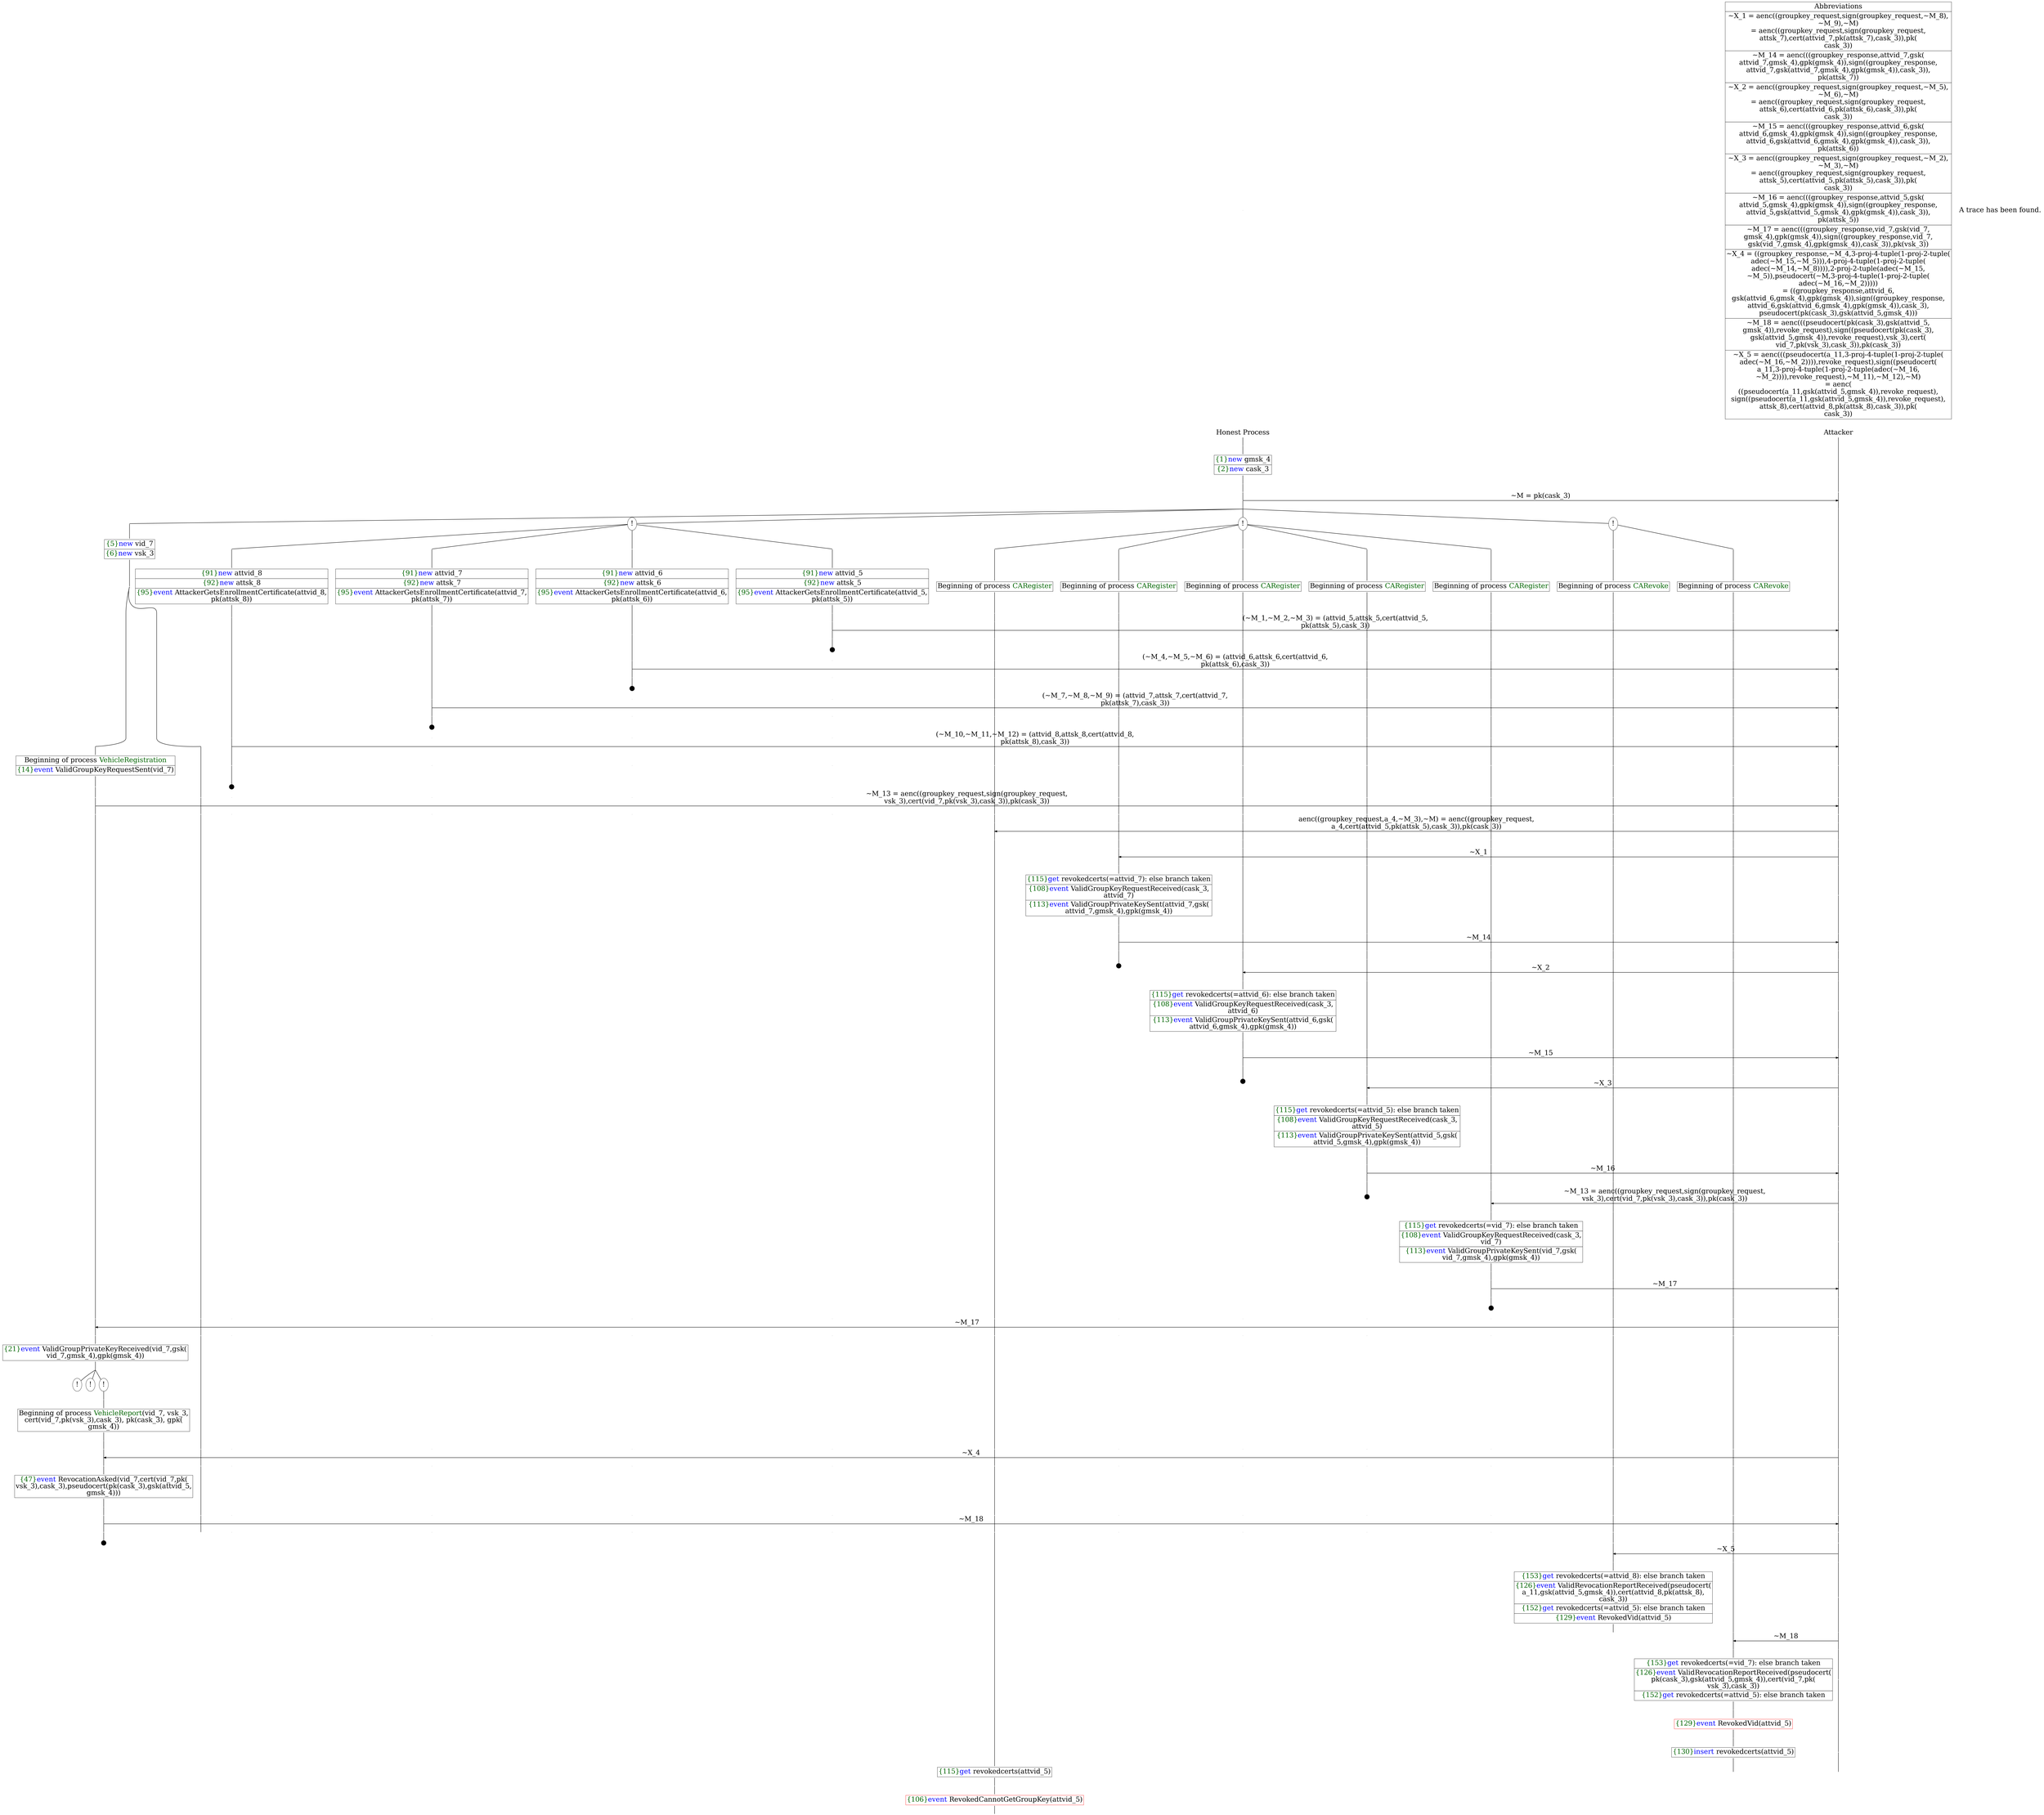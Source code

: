 digraph {
graph [ordering = out]
edge [arrowhead = none, penwidth = 1.6, fontsize = 30]
node [shape = point, width = 0, height = 0, fontsize = 30]
Trace<br/>
[label = <A trace has been found.<br/>
>, shape = plaintext]
P0__0 [label = "Honest Process", shape = plaintext]
P__0 [label = "Attacker", shape = plaintext]
Trace -> P0__0 [label = "", style = invisible, weight = 100]{rank = same; P0__0 P__0}
P0__0 -> P0__1 [label = <>, weight = 100]
P0__1 -> P0__2 [label = <>, weight = 100]
P0__2 [shape = plaintext, label = <<TABLE BORDER="0" CELLBORDER="1" CELLSPACING="0" CELLPADDING="4"> <TR><TD><FONT COLOR="darkgreen">{1}</FONT><FONT COLOR="blue">new </FONT>gmsk_4</TD></TR><TR><TD><FONT COLOR="darkgreen">{2}</FONT><FONT COLOR="blue">new </FONT>cask_3</TD></TR></TABLE>>]
P0__2 -> P0__3 [label = <>, weight = 100]
P0__3 -> P0__4 [label = <>, weight = 100]
P__0 -> P__1 [label = <>, weight = 100]
{rank = same; P__1 P0__4}
P0__4 -> P0__5 [label = <>, weight = 100]
P__1 -> P__2 [label = <>, weight = 100]
{rank = same; P__2 P0__5}
P0__5 -> P__2 [label = <~M = pk(cask_3)>, arrowhead = normal]
P0__5 -> P0__6 [label = <>, weight = 100]
P__2 -> P__3 [label = <>, weight = 100]
{rank = same; P__3 P0__6}
/*RPar */
P0__6 -> P0_3__6 [label = <>]
P0__6 -> P0_2__6 [label = <>]
P0__6 -> P0_1__6 [label = <>]
P0__6 -> P0_0__6 [label = <>]
P0__6 [label = "", fixedsize = false, width = 0, height = 0, shape = none]
{rank = same; P0_0__6 P0_1__6 P0_2__6 P0_3__6}
P0_0__6 [label = "!", shape = ellipse]
{rank = same; P0_0_1__6 P0_0_0__6}
P0_0_1__6 [label = "", fixedsize = false, width = 0, height = 0, shape = none]
P0_0__6 -> P0_0_1__6 [label = <>]
P0_0_0__6 [label = "", fixedsize = false, width = 0, height = 0, shape = none]
P0_0__6 -> P0_0_0__6 [label = <>]
P0_0_0__6 -> P0_0_0__7 [label = <>, weight = 100]
P0_0_0__7 [shape = plaintext, label = <<TABLE BORDER="0" CELLBORDER="1" CELLSPACING="0" CELLPADDING="4"> <TR><TD>Beginning of process <FONT COLOR="darkgreen">CARevoke</FONT></TD></TR></TABLE>>]
P0_0_0__7 -> P0_0_0__8 [label = <>, weight = 100]
P0_0_1__6 -> P0_0_1__7 [label = <>, weight = 100]
P0_0_1__7 [shape = plaintext, label = <<TABLE BORDER="0" CELLBORDER="1" CELLSPACING="0" CELLPADDING="4"> <TR><TD>Beginning of process <FONT COLOR="darkgreen">CARevoke</FONT></TD></TR></TABLE>>]
P0_0_1__7 -> P0_0_1__8 [label = <>, weight = 100]
P0_1__6 [label = "!", shape = ellipse]
{rank = same; P0_1_4__6 P0_1_3__6 P0_1_2__6 P0_1_1__6 P0_1_0__6}
P0_1_4__6 [label = "", fixedsize = false, width = 0, height = 0, shape = none]
P0_1__6 -> P0_1_4__6 [label = <>]
P0_1_3__6 [label = "", fixedsize = false, width = 0, height = 0, shape = none]
P0_1__6 -> P0_1_3__6 [label = <>]
P0_1_2__6 [label = "", fixedsize = false, width = 0, height = 0, shape = none]
P0_1__6 -> P0_1_2__6 [label = <>]
P0_1_1__6 [label = "", fixedsize = false, width = 0, height = 0, shape = none]
P0_1__6 -> P0_1_1__6 [label = <>]
P0_1_0__6 [label = "", fixedsize = false, width = 0, height = 0, shape = none]
P0_1__6 -> P0_1_0__6 [label = <>]
P0_1_0__6 -> P0_1_0__7 [label = <>, weight = 100]
P0_1_0__7 [shape = plaintext, label = <<TABLE BORDER="0" CELLBORDER="1" CELLSPACING="0" CELLPADDING="4"> <TR><TD>Beginning of process <FONT COLOR="darkgreen">CARegister</FONT></TD></TR></TABLE>>]
P0_1_0__7 -> P0_1_0__8 [label = <>, weight = 100]
P0_1_1__6 -> P0_1_1__7 [label = <>, weight = 100]
P0_1_1__7 [shape = plaintext, label = <<TABLE BORDER="0" CELLBORDER="1" CELLSPACING="0" CELLPADDING="4"> <TR><TD>Beginning of process <FONT COLOR="darkgreen">CARegister</FONT></TD></TR></TABLE>>]
P0_1_1__7 -> P0_1_1__8 [label = <>, weight = 100]
P0_1_2__6 -> P0_1_2__7 [label = <>, weight = 100]
P0_1_2__7 [shape = plaintext, label = <<TABLE BORDER="0" CELLBORDER="1" CELLSPACING="0" CELLPADDING="4"> <TR><TD>Beginning of process <FONT COLOR="darkgreen">CARegister</FONT></TD></TR></TABLE>>]
P0_1_2__7 -> P0_1_2__8 [label = <>, weight = 100]
P0_1_3__6 -> P0_1_3__7 [label = <>, weight = 100]
P0_1_3__7 [shape = plaintext, label = <<TABLE BORDER="0" CELLBORDER="1" CELLSPACING="0" CELLPADDING="4"> <TR><TD>Beginning of process <FONT COLOR="darkgreen">CARegister</FONT></TD></TR></TABLE>>]
P0_1_3__7 -> P0_1_3__8 [label = <>, weight = 100]
P0_1_4__6 -> P0_1_4__7 [label = <>, weight = 100]
P0_1_4__7 [shape = plaintext, label = <<TABLE BORDER="0" CELLBORDER="1" CELLSPACING="0" CELLPADDING="4"> <TR><TD>Beginning of process <FONT COLOR="darkgreen">CARegister</FONT></TD></TR></TABLE>>]
P0_1_4__7 -> P0_1_4__8 [label = <>, weight = 100]
P0_2__6 [label = "!", shape = ellipse]
{rank = same; P0_2_3__6 P0_2_2__6 P0_2_1__6 P0_2_0__6}
P0_2_3__6 [label = "", fixedsize = false, width = 0, height = 0, shape = none]
P0_2__6 -> P0_2_3__6 [label = <>]
P0_2_2__6 [label = "", fixedsize = false, width = 0, height = 0, shape = none]
P0_2__6 -> P0_2_2__6 [label = <>]
P0_2_1__6 [label = "", fixedsize = false, width = 0, height = 0, shape = none]
P0_2__6 -> P0_2_1__6 [label = <>]
P0_2_0__6 [label = "", fixedsize = false, width = 0, height = 0, shape = none]
P0_2__6 -> P0_2_0__6 [label = <>]
P0_2_0__6 -> P0_2_0__7 [label = <>, weight = 100]
P0_2_0__7 [shape = plaintext, label = <<TABLE BORDER="0" CELLBORDER="1" CELLSPACING="0" CELLPADDING="4"> <TR><TD><FONT COLOR="darkgreen">{91}</FONT><FONT COLOR="blue">new </FONT>attvid_5</TD></TR><TR><TD><FONT COLOR="darkgreen">{92}</FONT><FONT COLOR="blue">new </FONT>attsk_5</TD></TR><TR><TD><FONT COLOR="darkgreen">{95}</FONT><FONT COLOR="blue">event</FONT> AttackerGetsEnrollmentCertificate(attvid_5,<br/>
pk(attsk_5))</TD></TR></TABLE>>]
P0_2_0__7 -> P0_2_0__8 [label = <>, weight = 100]
P0_2_0__8 -> P0_2_0__9 [label = <>, weight = 100]
P0_1_4__8 -> P0_1_4__9 [label = <>, weight = 100]
P0_1_3__8 -> P0_1_3__9 [label = <>, weight = 100]
P0_1_2__8 -> P0_1_2__9 [label = <>, weight = 100]
P0_1_1__8 -> P0_1_1__9 [label = <>, weight = 100]
P0_1_0__8 -> P0_1_0__9 [label = <>, weight = 100]
P0_0_1__8 -> P0_0_1__9 [label = <>, weight = 100]
P0_0_0__8 -> P0_0_0__9 [label = <>, weight = 100]
P__3 -> P__4 [label = <>, weight = 100]
{rank = same; P__4 P0_0_0__9 P0_0_1__9 P0_1_0__9 P0_1_1__9 P0_1_2__9 P0_1_3__9 P0_1_4__9 P0_2_0__9}
P0_2_0__9 -> P0_2_0__10 [label = <>, weight = 100]
P__4 -> P__5 [label = <>, weight = 100]
{rank = same; P__5 P0_2_0__10}
P0_2_0__10 -> P__5 [label = <(~M_1,~M_2,~M_3) = (attvid_5,attsk_5,cert(attvid_5,<br/>
pk(attsk_5),cask_3))>, arrowhead = normal]
P0_2_0__10 -> P0_2_0__11 [label = <>, weight = 100]
P0_1_4__9 -> P0_1_4__10 [label = <>, weight = 100]
P0_1_3__9 -> P0_1_3__10 [label = <>, weight = 100]
P0_1_2__9 -> P0_1_2__10 [label = <>, weight = 100]
P0_1_1__9 -> P0_1_1__10 [label = <>, weight = 100]
P0_1_0__9 -> P0_1_0__10 [label = <>, weight = 100]
P0_0_1__9 -> P0_0_1__10 [label = <>, weight = 100]
P0_0_0__9 -> P0_0_0__10 [label = <>, weight = 100]
P__5 -> P__6 [label = <>, weight = 100]
{rank = same; P__6 P0_0_0__10 P0_0_1__10 P0_1_0__10 P0_1_1__10 P0_1_2__10 P0_1_3__10 P0_1_4__10 P0_2_0__11}
P0_2_0__12 [label = "", width = 0.3, height = 0.3]
P0_2_0__11 -> P0_2_0__12 [label = <>, weight = 100]
P0_2_1__6 -> P0_2_1__7 [label = <>, weight = 100]
P0_2_1__7 [shape = plaintext, label = <<TABLE BORDER="0" CELLBORDER="1" CELLSPACING="0" CELLPADDING="4"> <TR><TD><FONT COLOR="darkgreen">{91}</FONT><FONT COLOR="blue">new </FONT>attvid_6</TD></TR><TR><TD><FONT COLOR="darkgreen">{92}</FONT><FONT COLOR="blue">new </FONT>attsk_6</TD></TR><TR><TD><FONT COLOR="darkgreen">{95}</FONT><FONT COLOR="blue">event</FONT> AttackerGetsEnrollmentCertificate(attvid_6,<br/>
pk(attsk_6))</TD></TR></TABLE>>]
P0_2_1__7 -> P0_2_1__8 [label = <>, weight = 100]
P0_2_1__8 -> P0_2_1__9 [label = <>, weight = 100]
P0_2_0__13 [label = "", style = invisible]
P0_2_0__12 -> P0_2_0__13 [label = <>, weight = 100, style = invisible]
P0_1_4__10 -> P0_1_4__11 [label = <>, weight = 100]
P0_1_3__10 -> P0_1_3__11 [label = <>, weight = 100]
P0_1_2__10 -> P0_1_2__11 [label = <>, weight = 100]
P0_1_1__10 -> P0_1_1__11 [label = <>, weight = 100]
P0_1_0__10 -> P0_1_0__11 [label = <>, weight = 100]
P0_0_1__10 -> P0_0_1__11 [label = <>, weight = 100]
P0_0_0__10 -> P0_0_0__11 [label = <>, weight = 100]
P__6 -> P__7 [label = <>, weight = 100]
{rank = same; P__7 P0_0_0__11 P0_0_1__11 P0_1_0__11 P0_1_1__11 P0_1_2__11 P0_1_3__11 P0_1_4__11 P0_2_0__13 P0_2_1__9}
P0_2_1__9 -> P0_2_1__10 [label = <>, weight = 100]
P__7 -> P__8 [label = <>, weight = 100]
{rank = same; P__8 P0_2_1__10}
P0_2_1__10 -> P__8 [label = <(~M_4,~M_5,~M_6) = (attvid_6,attsk_6,cert(attvid_6,<br/>
pk(attsk_6),cask_3))>, arrowhead = normal]
P0_2_1__10 -> P0_2_1__11 [label = <>, weight = 100]
P0_2_0__14 [label = "", style = invisible]
P0_2_0__13 -> P0_2_0__14 [label = <>, weight = 100, style = invisible]
P0_1_4__11 -> P0_1_4__12 [label = <>, weight = 100]
P0_1_3__11 -> P0_1_3__12 [label = <>, weight = 100]
P0_1_2__11 -> P0_1_2__12 [label = <>, weight = 100]
P0_1_1__11 -> P0_1_1__12 [label = <>, weight = 100]
P0_1_0__11 -> P0_1_0__12 [label = <>, weight = 100]
P0_0_1__11 -> P0_0_1__12 [label = <>, weight = 100]
P0_0_0__11 -> P0_0_0__12 [label = <>, weight = 100]
P__8 -> P__9 [label = <>, weight = 100]
{rank = same; P__9 P0_0_0__12 P0_0_1__12 P0_1_0__12 P0_1_1__12 P0_1_2__12 P0_1_3__12 P0_1_4__12 P0_2_0__14 P0_2_1__11}
P0_2_1__12 [label = "", width = 0.3, height = 0.3]
P0_2_1__11 -> P0_2_1__12 [label = <>, weight = 100]
P0_2_2__6 -> P0_2_2__7 [label = <>, weight = 100]
P0_2_2__7 [shape = plaintext, label = <<TABLE BORDER="0" CELLBORDER="1" CELLSPACING="0" CELLPADDING="4"> <TR><TD><FONT COLOR="darkgreen">{91}</FONT><FONT COLOR="blue">new </FONT>attvid_7</TD></TR><TR><TD><FONT COLOR="darkgreen">{92}</FONT><FONT COLOR="blue">new </FONT>attsk_7</TD></TR><TR><TD><FONT COLOR="darkgreen">{95}</FONT><FONT COLOR="blue">event</FONT> AttackerGetsEnrollmentCertificate(attvid_7,<br/>
pk(attsk_7))</TD></TR></TABLE>>]
P0_2_2__7 -> P0_2_2__8 [label = <>, weight = 100]
P0_2_2__8 -> P0_2_2__9 [label = <>, weight = 100]
P0_2_1__13 [label = "", style = invisible]
P0_2_1__12 -> P0_2_1__13 [label = <>, weight = 100, style = invisible]
P0_2_0__15 [label = "", style = invisible]
P0_2_0__14 -> P0_2_0__15 [label = <>, weight = 100, style = invisible]
P0_1_4__12 -> P0_1_4__13 [label = <>, weight = 100]
P0_1_3__12 -> P0_1_3__13 [label = <>, weight = 100]
P0_1_2__12 -> P0_1_2__13 [label = <>, weight = 100]
P0_1_1__12 -> P0_1_1__13 [label = <>, weight = 100]
P0_1_0__12 -> P0_1_0__13 [label = <>, weight = 100]
P0_0_1__12 -> P0_0_1__13 [label = <>, weight = 100]
P0_0_0__12 -> P0_0_0__13 [label = <>, weight = 100]
P__9 -> P__10 [label = <>, weight = 100]
{rank = same; P__10 P0_0_0__13 P0_0_1__13 P0_1_0__13 P0_1_1__13 P0_1_2__13 P0_1_3__13 P0_1_4__13 P0_2_0__15 P0_2_1__13 P0_2_2__9}
P0_2_2__9 -> P0_2_2__10 [label = <>, weight = 100]
P__10 -> P__11 [label = <>, weight = 100]
{rank = same; P__11 P0_2_2__10}
P0_2_2__10 -> P__11 [label = <(~M_7,~M_8,~M_9) = (attvid_7,attsk_7,cert(attvid_7,<br/>
pk(attsk_7),cask_3))>, arrowhead = normal]
P0_2_2__10 -> P0_2_2__11 [label = <>, weight = 100]
P0_2_1__14 [label = "", style = invisible]
P0_2_1__13 -> P0_2_1__14 [label = <>, weight = 100, style = invisible]
P0_2_0__16 [label = "", style = invisible]
P0_2_0__15 -> P0_2_0__16 [label = <>, weight = 100, style = invisible]
P0_1_4__13 -> P0_1_4__14 [label = <>, weight = 100]
P0_1_3__13 -> P0_1_3__14 [label = <>, weight = 100]
P0_1_2__13 -> P0_1_2__14 [label = <>, weight = 100]
P0_1_1__13 -> P0_1_1__14 [label = <>, weight = 100]
P0_1_0__13 -> P0_1_0__14 [label = <>, weight = 100]
P0_0_1__13 -> P0_0_1__14 [label = <>, weight = 100]
P0_0_0__13 -> P0_0_0__14 [label = <>, weight = 100]
P__11 -> P__12 [label = <>, weight = 100]
{rank = same; P__12 P0_0_0__14 P0_0_1__14 P0_1_0__14 P0_1_1__14 P0_1_2__14 P0_1_3__14 P0_1_4__14 P0_2_0__16 P0_2_1__14 P0_2_2__11}
P0_2_2__12 [label = "", width = 0.3, height = 0.3]
P0_2_2__11 -> P0_2_2__12 [label = <>, weight = 100]
P0_2_3__6 -> P0_2_3__7 [label = <>, weight = 100]
P0_2_3__7 [shape = plaintext, label = <<TABLE BORDER="0" CELLBORDER="1" CELLSPACING="0" CELLPADDING="4"> <TR><TD><FONT COLOR="darkgreen">{91}</FONT><FONT COLOR="blue">new </FONT>attvid_8</TD></TR><TR><TD><FONT COLOR="darkgreen">{92}</FONT><FONT COLOR="blue">new </FONT>attsk_8</TD></TR><TR><TD><FONT COLOR="darkgreen">{95}</FONT><FONT COLOR="blue">event</FONT> AttackerGetsEnrollmentCertificate(attvid_8,<br/>
pk(attsk_8))</TD></TR></TABLE>>]
P0_2_3__7 -> P0_2_3__8 [label = <>, weight = 100]
P0_2_3__8 -> P0_2_3__9 [label = <>, weight = 100]
P0_2_2__13 [label = "", style = invisible]
P0_2_2__12 -> P0_2_2__13 [label = <>, weight = 100, style = invisible]
P0_2_1__15 [label = "", style = invisible]
P0_2_1__14 -> P0_2_1__15 [label = <>, weight = 100, style = invisible]
P0_2_0__17 [label = "", style = invisible]
P0_2_0__16 -> P0_2_0__17 [label = <>, weight = 100, style = invisible]
P0_1_4__14 -> P0_1_4__15 [label = <>, weight = 100]
P0_1_3__14 -> P0_1_3__15 [label = <>, weight = 100]
P0_1_2__14 -> P0_1_2__15 [label = <>, weight = 100]
P0_1_1__14 -> P0_1_1__15 [label = <>, weight = 100]
P0_1_0__14 -> P0_1_0__15 [label = <>, weight = 100]
P0_0_1__14 -> P0_0_1__15 [label = <>, weight = 100]
P0_0_0__14 -> P0_0_0__15 [label = <>, weight = 100]
P__12 -> P__13 [label = <>, weight = 100]
{rank = same; P__13 P0_0_0__15 P0_0_1__15 P0_1_0__15 P0_1_1__15 P0_1_2__15 P0_1_3__15 P0_1_4__15 P0_2_0__17 P0_2_1__15 P0_2_2__13 P0_2_3__9}
P0_2_3__9 -> P0_2_3__10 [label = <>, weight = 100]
P__13 -> P__14 [label = <>, weight = 100]
{rank = same; P__14 P0_2_3__10}
P0_2_3__10 -> P__14 [label = <(~M_10,~M_11,~M_12) = (attvid_8,attsk_8,cert(attvid_8,<br/>
pk(attsk_8),cask_3))>, arrowhead = normal]
P0_2_3__10 -> P0_2_3__11 [label = <>, weight = 100]
P0_2_2__14 [label = "", style = invisible]
P0_2_2__13 -> P0_2_2__14 [label = <>, weight = 100, style = invisible]
P0_2_1__16 [label = "", style = invisible]
P0_2_1__15 -> P0_2_1__16 [label = <>, weight = 100, style = invisible]
P0_2_0__18 [label = "", style = invisible]
P0_2_0__17 -> P0_2_0__18 [label = <>, weight = 100, style = invisible]
P0_1_4__15 -> P0_1_4__16 [label = <>, weight = 100]
P0_1_3__15 -> P0_1_3__16 [label = <>, weight = 100]
P0_1_2__15 -> P0_1_2__16 [label = <>, weight = 100]
P0_1_1__15 -> P0_1_1__16 [label = <>, weight = 100]
P0_1_0__15 -> P0_1_0__16 [label = <>, weight = 100]
P0_0_1__15 -> P0_0_1__16 [label = <>, weight = 100]
P0_0_0__15 -> P0_0_0__16 [label = <>, weight = 100]
P__14 -> P__15 [label = <>, weight = 100]
{rank = same; P__15 P0_0_0__16 P0_0_1__16 P0_1_0__16 P0_1_1__16 P0_1_2__16 P0_1_3__16 P0_1_4__16 P0_2_0__18 P0_2_1__16 P0_2_2__14 P0_2_3__11}
P0_2_3__12 [label = "", width = 0.3, height = 0.3]
P0_2_3__11 -> P0_2_3__12 [label = <>, weight = 100]
P0_3__6 -> P0_3__7 [label = <>, weight = 100]
P0_3__7 [shape = plaintext, label = <<TABLE BORDER="0" CELLBORDER="1" CELLSPACING="0" CELLPADDING="4"> <TR><TD><FONT COLOR="darkgreen">{5}</FONT><FONT COLOR="blue">new </FONT>vid_7</TD></TR><TR><TD><FONT COLOR="darkgreen">{6}</FONT><FONT COLOR="blue">new </FONT>vsk_3</TD></TR></TABLE>>]
P0_3__7 -> P0_3__8 [label = <>, weight = 100]
/*RPar */
P0_3__8 -> P0_3_1__8 [label = <>]
P0_3__8 -> P0_3_0__8 [label = <>]
P0_3__8 [label = "", fixedsize = false, width = 0, height = 0, shape = none]
{rank = same; P0_3_0__8 P0_3_1__8}
P0_3_1__8 -> P0_3_1__9 [label = <>, weight = 100]
P0_3_1__9 [shape = plaintext, label = <<TABLE BORDER="0" CELLBORDER="1" CELLSPACING="0" CELLPADDING="4"> <TR><TD>Beginning of process <FONT COLOR="darkgreen">VehicleRegistration</FONT></TD></TR><TR><TD><FONT COLOR="darkgreen">{14}</FONT><FONT COLOR="blue">event</FONT> ValidGroupKeyRequestSent(vid_7)</TD></TR></TABLE>>]
P0_3_1__9 -> P0_3_1__10 [label = <>, weight = 100]
P0_3_1__10 -> P0_3_1__11 [label = <>, weight = 100]
P0_3_0__8 -> P0_3_0__9 [label = <>, weight = 100]
P0_2_3__13 [label = "", style = invisible]
P0_2_3__12 -> P0_2_3__13 [label = <>, weight = 100, style = invisible]
P0_2_2__15 [label = "", style = invisible]
P0_2_2__14 -> P0_2_2__15 [label = <>, weight = 100, style = invisible]
P0_2_1__17 [label = "", style = invisible]
P0_2_1__16 -> P0_2_1__17 [label = <>, weight = 100, style = invisible]
P0_2_0__19 [label = "", style = invisible]
P0_2_0__18 -> P0_2_0__19 [label = <>, weight = 100, style = invisible]
P0_1_4__16 -> P0_1_4__17 [label = <>, weight = 100]
P0_1_3__16 -> P0_1_3__17 [label = <>, weight = 100]
P0_1_2__16 -> P0_1_2__17 [label = <>, weight = 100]
P0_1_1__16 -> P0_1_1__17 [label = <>, weight = 100]
P0_1_0__16 -> P0_1_0__17 [label = <>, weight = 100]
P0_0_1__16 -> P0_0_1__17 [label = <>, weight = 100]
P0_0_0__16 -> P0_0_0__17 [label = <>, weight = 100]
P__15 -> P__16 [label = <>, weight = 100]
{rank = same; P__16 P0_0_0__17 P0_0_1__17 P0_1_0__17 P0_1_1__17 P0_1_2__17 P0_1_3__17 P0_1_4__17 P0_2_0__19 P0_2_1__17 P0_2_2__15 P0_2_3__13 P0_3_0__9 P0_3_1__11}
P0_3_1__11 -> P0_3_1__12 [label = <>, weight = 100]
P__16 -> P__17 [label = <>, weight = 100]
{rank = same; P__17 P0_3_1__12}
P0_3_1__12 -> P__17 [label = <~M_13 = aenc((groupkey_request,sign(groupkey_request,<br/>
vsk_3),cert(vid_7,pk(vsk_3),cask_3)),pk(cask_3))>, arrowhead = normal]
P0_3_1__12 -> P0_3_1__13 [label = <>, weight = 100]
P0_3_0__9 -> P0_3_0__10 [label = <>, weight = 100]
P0_2_3__14 [label = "", style = invisible]
P0_2_3__13 -> P0_2_3__14 [label = <>, weight = 100, style = invisible]
P0_2_2__16 [label = "", style = invisible]
P0_2_2__15 -> P0_2_2__16 [label = <>, weight = 100, style = invisible]
P0_2_1__18 [label = "", style = invisible]
P0_2_1__17 -> P0_2_1__18 [label = <>, weight = 100, style = invisible]
P0_2_0__20 [label = "", style = invisible]
P0_2_0__19 -> P0_2_0__20 [label = <>, weight = 100, style = invisible]
P0_1_4__17 -> P0_1_4__18 [label = <>, weight = 100]
P0_1_3__17 -> P0_1_3__18 [label = <>, weight = 100]
P0_1_2__17 -> P0_1_2__18 [label = <>, weight = 100]
P0_1_1__17 -> P0_1_1__18 [label = <>, weight = 100]
P0_1_0__17 -> P0_1_0__18 [label = <>, weight = 100]
P0_0_1__17 -> P0_0_1__18 [label = <>, weight = 100]
P0_0_0__17 -> P0_0_0__18 [label = <>, weight = 100]
P__17 -> P__18 [label = <>, weight = 100]
{rank = same; P__18 P0_0_0__18 P0_0_1__18 P0_1_0__18 P0_1_1__18 P0_1_2__18 P0_1_3__18 P0_1_4__18 P0_2_0__20 P0_2_1__18 P0_2_2__16 P0_2_3__14 P0_3_0__10 P0_3_1__13}
P0_1_4__18 -> P0_1_4__19 [label = <>, weight = 100]
P0_1_3__18 -> P0_1_3__19 [label = <>, weight = 100]
P0_1_2__18 -> P0_1_2__19 [label = <>, weight = 100]
P0_1_1__18 -> P0_1_1__19 [label = <>, weight = 100]
P0_1_0__18 -> P0_1_0__19 [label = <>, weight = 100]
P0_0_1__18 -> P0_0_1__19 [label = <>, weight = 100]
P0_0_0__18 -> P0_0_0__19 [label = <>, weight = 100]
P__18 -> P__19 [label = <>, weight = 100]
{rank = same; P__19 P0_0_0__19 P0_0_1__19 P0_1_0__19 P0_1_1__19 P0_1_2__19 P0_1_3__19 P0_1_4__19}
P0_1_4__19 -> P0_1_4__20 [label = <>, weight = 100]
P__19 -> P__20 [label = <>, weight = 100]
{rank = same; P__20 P0_1_4__20}
P0_1_4__20 -> P__20 [label = <aenc((groupkey_request,a_4,~M_3),~M) = aenc((groupkey_request,<br/>
a_4,cert(attvid_5,pk(attsk_5),cask_3)),pk(cask_3))>, dir = back, arrowhead = normal]
P0_1_4__20 -> P0_1_4__21 [label = <>, weight = 100]
P0_1_3__19 -> P0_1_3__20 [label = <>, weight = 100]
P0_1_2__19 -> P0_1_2__20 [label = <>, weight = 100]
P0_1_1__19 -> P0_1_1__20 [label = <>, weight = 100]
P0_1_0__19 -> P0_1_0__20 [label = <>, weight = 100]
P0_0_1__19 -> P0_0_1__20 [label = <>, weight = 100]
P0_0_0__19 -> P0_0_0__20 [label = <>, weight = 100]
P__20 -> P__21 [label = <>, weight = 100]
{rank = same; P__21 P0_0_0__20 P0_0_1__20 P0_1_0__20 P0_1_1__20 P0_1_2__20 P0_1_3__20 P0_1_4__21}
P0_1_3__20 -> P0_1_3__21 [label = <>, weight = 100]
P0_1_2__20 -> P0_1_2__21 [label = <>, weight = 100]
P0_1_1__20 -> P0_1_1__21 [label = <>, weight = 100]
P0_1_0__20 -> P0_1_0__21 [label = <>, weight = 100]
P0_0_1__20 -> P0_0_1__21 [label = <>, weight = 100]
P0_0_0__20 -> P0_0_0__21 [label = <>, weight = 100]
P__21 -> P__22 [label = <>, weight = 100]
{rank = same; P__22 P0_0_0__21 P0_0_1__21 P0_1_0__21 P0_1_1__21 P0_1_2__21 P0_1_3__21}
P0_1_3__21 -> P0_1_3__22 [label = <>, weight = 100]
P__22 -> P__23 [label = <>, weight = 100]
{rank = same; P__23 P0_1_3__22}
P0_1_3__22 -> P__23 [label = <~X_1>, dir = back, arrowhead = normal]
P0_1_3__22 -> P0_1_3__23 [label = <>, weight = 100]
P0_1_2__21 -> P0_1_2__22 [label = <>, weight = 100]
P0_1_1__21 -> P0_1_1__22 [label = <>, weight = 100]
P0_1_0__21 -> P0_1_0__22 [label = <>, weight = 100]
P0_0_1__21 -> P0_0_1__22 [label = <>, weight = 100]
P0_0_0__21 -> P0_0_0__22 [label = <>, weight = 100]
P__23 -> P__24 [label = <>, weight = 100]
{rank = same; P__24 P0_0_0__22 P0_0_1__22 P0_1_0__22 P0_1_1__22 P0_1_2__22 P0_1_3__23}
P0_1_3__23 -> P0_1_3__24 [label = <>, weight = 100]
P0_1_3__24 [shape = plaintext, label = <<TABLE BORDER="0" CELLBORDER="1" CELLSPACING="0" CELLPADDING="4"> <TR><TD><FONT COLOR="darkgreen">{115}</FONT><FONT COLOR="blue">get</FONT> revokedcerts(=attvid_7): else branch taken<br/>
</TD></TR><TR><TD><FONT COLOR="darkgreen">{108}</FONT><FONT COLOR="blue">event</FONT> ValidGroupKeyRequestReceived(cask_3,<br/>
attvid_7)</TD></TR><TR><TD><FONT COLOR="darkgreen">{113}</FONT><FONT COLOR="blue">event</FONT> ValidGroupPrivateKeySent(attvid_7,gsk(<br/>
attvid_7,gmsk_4),gpk(gmsk_4))</TD></TR></TABLE>>]
P0_1_3__24 -> P0_1_3__25 [label = <>, weight = 100]
P__24 -> P__25 [label = <>, weight = 100]
{rank = same; P__25 P0_1_3__24}
P0_1_3__25 -> P0_1_3__26 [label = <>, weight = 100]
P0_1_2__22 -> P0_1_2__23 [label = <>, weight = 100]
P0_1_1__22 -> P0_1_1__23 [label = <>, weight = 100]
P0_1_0__22 -> P0_1_0__23 [label = <>, weight = 100]
P0_0_1__22 -> P0_0_1__23 [label = <>, weight = 100]
P0_0_0__22 -> P0_0_0__23 [label = <>, weight = 100]
P__25 -> P__26 [label = <>, weight = 100]
{rank = same; P__26 P0_0_0__23 P0_0_1__23 P0_1_0__23 P0_1_1__23 P0_1_2__23 P0_1_3__26}
P0_1_3__26 -> P0_1_3__27 [label = <>, weight = 100]
P__26 -> P__27 [label = <>, weight = 100]
{rank = same; P__27 P0_1_3__27}
P0_1_3__27 -> P__27 [label = <~M_14>, arrowhead = normal]
P0_1_3__27 -> P0_1_3__28 [label = <>, weight = 100]
P0_1_2__23 -> P0_1_2__24 [label = <>, weight = 100]
P0_1_1__23 -> P0_1_1__24 [label = <>, weight = 100]
P0_1_0__23 -> P0_1_0__24 [label = <>, weight = 100]
P0_0_1__23 -> P0_0_1__24 [label = <>, weight = 100]
P0_0_0__23 -> P0_0_0__24 [label = <>, weight = 100]
P__27 -> P__28 [label = <>, weight = 100]
{rank = same; P__28 P0_0_0__24 P0_0_1__24 P0_1_0__24 P0_1_1__24 P0_1_2__24 P0_1_3__28}
P0_1_3__29 [label = "", width = 0.3, height = 0.3]
P0_1_3__28 -> P0_1_3__29 [label = <>, weight = 100]
P0_1_2__24 -> P0_1_2__25 [label = <>, weight = 100]
P0_1_1__24 -> P0_1_1__25 [label = <>, weight = 100]
P0_1_0__24 -> P0_1_0__25 [label = <>, weight = 100]
P0_0_1__24 -> P0_0_1__25 [label = <>, weight = 100]
P0_0_0__24 -> P0_0_0__25 [label = <>, weight = 100]
P__28 -> P__29 [label = <>, weight = 100]
{rank = same; P__29 P0_0_0__25 P0_0_1__25 P0_1_0__25 P0_1_1__25 P0_1_2__25}
P0_1_2__25 -> P0_1_2__26 [label = <>, weight = 100]
P__29 -> P__30 [label = <>, weight = 100]
{rank = same; P__30 P0_1_2__26}
P0_1_2__26 -> P__30 [label = <~X_2>, dir = back, arrowhead = normal]
P0_1_2__26 -> P0_1_2__27 [label = <>, weight = 100]
P0_1_1__25 -> P0_1_1__26 [label = <>, weight = 100]
P0_1_0__25 -> P0_1_0__26 [label = <>, weight = 100]
P0_0_1__25 -> P0_0_1__26 [label = <>, weight = 100]
P0_0_0__25 -> P0_0_0__26 [label = <>, weight = 100]
P__30 -> P__31 [label = <>, weight = 100]
{rank = same; P__31 P0_0_0__26 P0_0_1__26 P0_1_0__26 P0_1_1__26 P0_1_2__27}
P0_1_2__27 -> P0_1_2__28 [label = <>, weight = 100]
P0_1_2__28 [shape = plaintext, label = <<TABLE BORDER="0" CELLBORDER="1" CELLSPACING="0" CELLPADDING="4"> <TR><TD><FONT COLOR="darkgreen">{115}</FONT><FONT COLOR="blue">get</FONT> revokedcerts(=attvid_6): else branch taken<br/>
</TD></TR><TR><TD><FONT COLOR="darkgreen">{108}</FONT><FONT COLOR="blue">event</FONT> ValidGroupKeyRequestReceived(cask_3,<br/>
attvid_6)</TD></TR><TR><TD><FONT COLOR="darkgreen">{113}</FONT><FONT COLOR="blue">event</FONT> ValidGroupPrivateKeySent(attvid_6,gsk(<br/>
attvid_6,gmsk_4),gpk(gmsk_4))</TD></TR></TABLE>>]
P0_1_2__28 -> P0_1_2__29 [label = <>, weight = 100]
P__31 -> P__32 [label = <>, weight = 100]
{rank = same; P__32 P0_1_2__28}
P0_1_2__29 -> P0_1_2__30 [label = <>, weight = 100]
P0_1_1__26 -> P0_1_1__27 [label = <>, weight = 100]
P0_1_0__26 -> P0_1_0__27 [label = <>, weight = 100]
P0_0_1__26 -> P0_0_1__27 [label = <>, weight = 100]
P0_0_0__26 -> P0_0_0__27 [label = <>, weight = 100]
P__32 -> P__33 [label = <>, weight = 100]
{rank = same; P__33 P0_0_0__27 P0_0_1__27 P0_1_0__27 P0_1_1__27 P0_1_2__30}
P0_1_2__30 -> P0_1_2__31 [label = <>, weight = 100]
P__33 -> P__34 [label = <>, weight = 100]
{rank = same; P__34 P0_1_2__31}
P0_1_2__31 -> P__34 [label = <~M_15>, arrowhead = normal]
P0_1_2__31 -> P0_1_2__32 [label = <>, weight = 100]
P0_1_1__27 -> P0_1_1__28 [label = <>, weight = 100]
P0_1_0__27 -> P0_1_0__28 [label = <>, weight = 100]
P0_0_1__27 -> P0_0_1__28 [label = <>, weight = 100]
P0_0_0__27 -> P0_0_0__28 [label = <>, weight = 100]
P__34 -> P__35 [label = <>, weight = 100]
{rank = same; P__35 P0_0_0__28 P0_0_1__28 P0_1_0__28 P0_1_1__28 P0_1_2__32}
P0_1_2__33 [label = "", width = 0.3, height = 0.3]
P0_1_2__32 -> P0_1_2__33 [label = <>, weight = 100]
P0_1_1__28 -> P0_1_1__29 [label = <>, weight = 100]
P0_1_0__28 -> P0_1_0__29 [label = <>, weight = 100]
P0_0_1__28 -> P0_0_1__29 [label = <>, weight = 100]
P0_0_0__28 -> P0_0_0__29 [label = <>, weight = 100]
P__35 -> P__36 [label = <>, weight = 100]
{rank = same; P__36 P0_0_0__29 P0_0_1__29 P0_1_0__29 P0_1_1__29}
P0_1_1__29 -> P0_1_1__30 [label = <>, weight = 100]
P__36 -> P__37 [label = <>, weight = 100]
{rank = same; P__37 P0_1_1__30}
P0_1_1__30 -> P__37 [label = <~X_3>, dir = back, arrowhead = normal]
P0_1_1__30 -> P0_1_1__31 [label = <>, weight = 100]
P0_1_0__29 -> P0_1_0__30 [label = <>, weight = 100]
P0_0_1__29 -> P0_0_1__30 [label = <>, weight = 100]
P0_0_0__29 -> P0_0_0__30 [label = <>, weight = 100]
P__37 -> P__38 [label = <>, weight = 100]
{rank = same; P__38 P0_0_0__30 P0_0_1__30 P0_1_0__30 P0_1_1__31}
P0_1_1__31 -> P0_1_1__32 [label = <>, weight = 100]
P0_1_1__32 [shape = plaintext, label = <<TABLE BORDER="0" CELLBORDER="1" CELLSPACING="0" CELLPADDING="4"> <TR><TD><FONT COLOR="darkgreen">{115}</FONT><FONT COLOR="blue">get</FONT> revokedcerts(=attvid_5): else branch taken<br/>
</TD></TR><TR><TD><FONT COLOR="darkgreen">{108}</FONT><FONT COLOR="blue">event</FONT> ValidGroupKeyRequestReceived(cask_3,<br/>
attvid_5)</TD></TR><TR><TD><FONT COLOR="darkgreen">{113}</FONT><FONT COLOR="blue">event</FONT> ValidGroupPrivateKeySent(attvid_5,gsk(<br/>
attvid_5,gmsk_4),gpk(gmsk_4))</TD></TR></TABLE>>]
P0_1_1__32 -> P0_1_1__33 [label = <>, weight = 100]
P__38 -> P__39 [label = <>, weight = 100]
{rank = same; P__39 P0_1_1__32}
P0_1_1__33 -> P0_1_1__34 [label = <>, weight = 100]
P0_1_0__30 -> P0_1_0__31 [label = <>, weight = 100]
P0_0_1__30 -> P0_0_1__31 [label = <>, weight = 100]
P0_0_0__30 -> P0_0_0__31 [label = <>, weight = 100]
P__39 -> P__40 [label = <>, weight = 100]
{rank = same; P__40 P0_0_0__31 P0_0_1__31 P0_1_0__31 P0_1_1__34}
P0_1_1__34 -> P0_1_1__35 [label = <>, weight = 100]
P__40 -> P__41 [label = <>, weight = 100]
{rank = same; P__41 P0_1_1__35}
P0_1_1__35 -> P__41 [label = <~M_16>, arrowhead = normal]
P0_1_1__35 -> P0_1_1__36 [label = <>, weight = 100]
P0_1_0__31 -> P0_1_0__32 [label = <>, weight = 100]
P0_0_1__31 -> P0_0_1__32 [label = <>, weight = 100]
P0_0_0__31 -> P0_0_0__32 [label = <>, weight = 100]
P__41 -> P__42 [label = <>, weight = 100]
{rank = same; P__42 P0_0_0__32 P0_0_1__32 P0_1_0__32 P0_1_1__36}
P0_1_1__37 [label = "", width = 0.3, height = 0.3]
P0_1_1__36 -> P0_1_1__37 [label = <>, weight = 100]
P0_1_0__32 -> P0_1_0__33 [label = <>, weight = 100]
P0_0_1__32 -> P0_0_1__33 [label = <>, weight = 100]
P0_0_0__32 -> P0_0_0__33 [label = <>, weight = 100]
P__42 -> P__43 [label = <>, weight = 100]
{rank = same; P__43 P0_0_0__33 P0_0_1__33 P0_1_0__33}
P0_1_0__33 -> P0_1_0__34 [label = <>, weight = 100]
P__43 -> P__44 [label = <>, weight = 100]
{rank = same; P__44 P0_1_0__34}
P0_1_0__34 -> P__44 [label = <~M_13 = aenc((groupkey_request,sign(groupkey_request,<br/>
vsk_3),cert(vid_7,pk(vsk_3),cask_3)),pk(cask_3))>, dir = back, arrowhead = normal]
P0_1_0__34 -> P0_1_0__35 [label = <>, weight = 100]
P0_0_1__33 -> P0_0_1__34 [label = <>, weight = 100]
P0_0_0__33 -> P0_0_0__34 [label = <>, weight = 100]
P__44 -> P__45 [label = <>, weight = 100]
{rank = same; P__45 P0_0_0__34 P0_0_1__34 P0_1_0__35}
P0_1_0__35 -> P0_1_0__36 [label = <>, weight = 100]
P0_1_0__36 [shape = plaintext, label = <<TABLE BORDER="0" CELLBORDER="1" CELLSPACING="0" CELLPADDING="4"> <TR><TD><FONT COLOR="darkgreen">{115}</FONT><FONT COLOR="blue">get</FONT> revokedcerts(=vid_7): else branch taken<br/>
</TD></TR><TR><TD><FONT COLOR="darkgreen">{108}</FONT><FONT COLOR="blue">event</FONT> ValidGroupKeyRequestReceived(cask_3,<br/>
vid_7)</TD></TR><TR><TD><FONT COLOR="darkgreen">{113}</FONT><FONT COLOR="blue">event</FONT> ValidGroupPrivateKeySent(vid_7,gsk(<br/>
vid_7,gmsk_4),gpk(gmsk_4))</TD></TR></TABLE>>]
P0_1_0__36 -> P0_1_0__37 [label = <>, weight = 100]
P__45 -> P__46 [label = <>, weight = 100]
{rank = same; P__46 P0_1_0__36}
P0_1_0__37 -> P0_1_0__38 [label = <>, weight = 100]
P0_0_1__34 -> P0_0_1__35 [label = <>, weight = 100]
P0_0_0__34 -> P0_0_0__35 [label = <>, weight = 100]
P__46 -> P__47 [label = <>, weight = 100]
{rank = same; P__47 P0_0_0__35 P0_0_1__35 P0_1_0__38}
P0_1_0__38 -> P0_1_0__39 [label = <>, weight = 100]
P__47 -> P__48 [label = <>, weight = 100]
{rank = same; P__48 P0_1_0__39}
P0_1_0__39 -> P__48 [label = <~M_17>, arrowhead = normal]
P0_1_0__39 -> P0_1_0__40 [label = <>, weight = 100]
P0_0_1__35 -> P0_0_1__36 [label = <>, weight = 100]
P0_0_0__35 -> P0_0_0__36 [label = <>, weight = 100]
P__48 -> P__49 [label = <>, weight = 100]
{rank = same; P__49 P0_0_0__36 P0_0_1__36 P0_1_0__40}
P0_1_0__41 [label = "", width = 0.3, height = 0.3]
P0_1_0__40 -> P0_1_0__41 [label = <>, weight = 100]
P0_3_1__13 -> P0_3_1__14 [label = <>, weight = 100]
P0_3_0__10 -> P0_3_0__11 [label = <>, weight = 100]
P0_2_3__15 [label = "", style = invisible]
P0_2_3__14 -> P0_2_3__15 [label = <>, weight = 100, style = invisible]
P0_2_2__17 [label = "", style = invisible]
P0_2_2__16 -> P0_2_2__17 [label = <>, weight = 100, style = invisible]
P0_2_1__19 [label = "", style = invisible]
P0_2_1__18 -> P0_2_1__19 [label = <>, weight = 100, style = invisible]
P0_2_0__21 [label = "", style = invisible]
P0_2_0__20 -> P0_2_0__21 [label = <>, weight = 100, style = invisible]
P0_1_4__21 -> P0_1_4__22 [label = <>, weight = 100]
P0_1_3__30 [label = "", style = invisible]
P0_1_3__29 -> P0_1_3__30 [label = <>, weight = 100, style = invisible]
P0_1_2__34 [label = "", style = invisible]
P0_1_2__33 -> P0_1_2__34 [label = <>, weight = 100, style = invisible]
P0_1_1__38 [label = "", style = invisible]
P0_1_1__37 -> P0_1_1__38 [label = <>, weight = 100, style = invisible]
P0_1_0__42 [label = "", style = invisible]
P0_1_0__41 -> P0_1_0__42 [label = <>, weight = 100, style = invisible]
P0_0_1__36 -> P0_0_1__37 [label = <>, weight = 100]
P0_0_0__36 -> P0_0_0__37 [label = <>, weight = 100]
P__49 -> P__50 [label = <>, weight = 100]
{rank = same; P__50 P0_0_0__37 P0_0_1__37 P0_1_0__42 P0_1_1__38 P0_1_2__34 P0_1_3__30 P0_1_4__22 P0_2_0__21 P0_2_1__19 P0_2_2__17 P0_2_3__15 P0_3_0__11 P0_3_1__14}
P0_3_1__14 -> P0_3_1__15 [label = <>, weight = 100]
P__50 -> P__51 [label = <>, weight = 100]
{rank = same; P__51 P0_3_1__15}
P0_3_1__15 -> P__51 [label = <~M_17>, dir = back, arrowhead = normal]
P0_3_1__15 -> P0_3_1__16 [label = <>, weight = 100]
P0_3_0__11 -> P0_3_0__12 [label = <>, weight = 100]
P0_2_3__16 [label = "", style = invisible]
P0_2_3__15 -> P0_2_3__16 [label = <>, weight = 100, style = invisible]
P0_2_2__18 [label = "", style = invisible]
P0_2_2__17 -> P0_2_2__18 [label = <>, weight = 100, style = invisible]
P0_2_1__20 [label = "", style = invisible]
P0_2_1__19 -> P0_2_1__20 [label = <>, weight = 100, style = invisible]
P0_2_0__22 [label = "", style = invisible]
P0_2_0__21 -> P0_2_0__22 [label = <>, weight = 100, style = invisible]
P0_1_4__22 -> P0_1_4__23 [label = <>, weight = 100]
P0_1_3__31 [label = "", style = invisible]
P0_1_3__30 -> P0_1_3__31 [label = <>, weight = 100, style = invisible]
P0_1_2__35 [label = "", style = invisible]
P0_1_2__34 -> P0_1_2__35 [label = <>, weight = 100, style = invisible]
P0_1_1__39 [label = "", style = invisible]
P0_1_1__38 -> P0_1_1__39 [label = <>, weight = 100, style = invisible]
P0_1_0__43 [label = "", style = invisible]
P0_1_0__42 -> P0_1_0__43 [label = <>, weight = 100, style = invisible]
P0_0_1__37 -> P0_0_1__38 [label = <>, weight = 100]
P0_0_0__37 -> P0_0_0__38 [label = <>, weight = 100]
P__51 -> P__52 [label = <>, weight = 100]
{rank = same; P__52 P0_0_0__38 P0_0_1__38 P0_1_0__43 P0_1_1__39 P0_1_2__35 P0_1_3__31 P0_1_4__23 P0_2_0__22 P0_2_1__20 P0_2_2__18 P0_2_3__16 P0_3_0__12 P0_3_1__16}
P0_3_1__16 -> P0_3_1__17 [label = <>, weight = 100]
P0_3_1__17 [shape = plaintext, label = <<TABLE BORDER="0" CELLBORDER="1" CELLSPACING="0" CELLPADDING="4"> <TR><TD><FONT COLOR="darkgreen">{21}</FONT><FONT COLOR="blue">event</FONT> ValidGroupPrivateKeyReceived(vid_7,gsk(<br/>
vid_7,gmsk_4),gpk(gmsk_4))</TD></TR></TABLE>>]
P0_3_1__17 -> P0_3_1__18 [label = <>, weight = 100]
/*RPar */
P0_3_1__18 -> P0_3_1_2__18 [label = <>]
P0_3_1__18 -> P0_3_1_1__18 [label = <>]
P0_3_1__18 -> P0_3_1_0__18 [label = <>]
P0_3_1__18 [label = "", fixedsize = false, width = 0, height = 0, shape = none]
{rank = same; P0_3_1_0__18 P0_3_1_1__18 P0_3_1_2__18}
P0_3_1_0__18 [label = "!", shape = ellipse]
P0_3_1_0_0__18 [label = "", fixedsize = false, width = 0, height = 0, shape = none]
P0_3_1_0__18 -> P0_3_1_0_0__18 [label = <>, weight = 100]
P0_3_1_0_0__18 -> P0_3_1_0_0__19 [label = <>, weight = 100]
P0_3_1_0_0__19 [shape = plaintext, label = <<TABLE BORDER="0" CELLBORDER="1" CELLSPACING="0" CELLPADDING="4"> <TR><TD>Beginning of process <FONT COLOR="darkgreen">VehicleReport</FONT>(vid_7, vsk_3,<br/>
cert(vid_7,pk(vsk_3),cask_3), pk(cask_3), gpk(<br/>
gmsk_4))</TD></TR></TABLE>>]
P0_3_1_0_0__19 -> P0_3_1_0_0__20 [label = <>, weight = 100]
P0_3_1_1__18 [label = "!", shape = ellipse]
P0_3_1_2__18 [label = "!", shape = ellipse]
P0_3_1_0_0__20 -> P0_3_1_0_0__21 [label = <>, weight = 100]
P0_3_0__12 -> P0_3_0__13 [label = <>, weight = 100]
P0_2_3__17 [label = "", style = invisible]
P0_2_3__16 -> P0_2_3__17 [label = <>, weight = 100, style = invisible]
P0_2_2__19 [label = "", style = invisible]
P0_2_2__18 -> P0_2_2__19 [label = <>, weight = 100, style = invisible]
P0_2_1__21 [label = "", style = invisible]
P0_2_1__20 -> P0_2_1__21 [label = <>, weight = 100, style = invisible]
P0_2_0__23 [label = "", style = invisible]
P0_2_0__22 -> P0_2_0__23 [label = <>, weight = 100, style = invisible]
P0_1_4__23 -> P0_1_4__24 [label = <>, weight = 100]
P0_1_3__32 [label = "", style = invisible]
P0_1_3__31 -> P0_1_3__32 [label = <>, weight = 100, style = invisible]
P0_1_2__36 [label = "", style = invisible]
P0_1_2__35 -> P0_1_2__36 [label = <>, weight = 100, style = invisible]
P0_1_1__40 [label = "", style = invisible]
P0_1_1__39 -> P0_1_1__40 [label = <>, weight = 100, style = invisible]
P0_1_0__44 [label = "", style = invisible]
P0_1_0__43 -> P0_1_0__44 [label = <>, weight = 100, style = invisible]
P0_0_1__38 -> P0_0_1__39 [label = <>, weight = 100]
P0_0_0__38 -> P0_0_0__39 [label = <>, weight = 100]
P__52 -> P__53 [label = <>, weight = 100]
{rank = same; P__53 P0_0_0__39 P0_0_1__39 P0_1_0__44 P0_1_1__40 P0_1_2__36 P0_1_3__32 P0_1_4__24 P0_2_0__23 P0_2_1__21 P0_2_2__19 P0_2_3__17 P0_3_0__13 P0_3_1_0_0__21}
P0_3_1_0_0__21 -> P0_3_1_0_0__22 [label = <>, weight = 100]
P__53 -> P__54 [label = <>, weight = 100]
{rank = same; P__54 P0_3_1_0_0__22}
P0_3_1_0_0__22 -> P__54 [label = <~X_4>, dir = back, arrowhead = normal]
P0_3_1_0_0__22 -> P0_3_1_0_0__23 [label = <>, weight = 100]
P0_3_0__13 -> P0_3_0__14 [label = <>, weight = 100]
P0_2_3__18 [label = "", style = invisible]
P0_2_3__17 -> P0_2_3__18 [label = <>, weight = 100, style = invisible]
P0_2_2__20 [label = "", style = invisible]
P0_2_2__19 -> P0_2_2__20 [label = <>, weight = 100, style = invisible]
P0_2_1__22 [label = "", style = invisible]
P0_2_1__21 -> P0_2_1__22 [label = <>, weight = 100, style = invisible]
P0_2_0__24 [label = "", style = invisible]
P0_2_0__23 -> P0_2_0__24 [label = <>, weight = 100, style = invisible]
P0_1_4__24 -> P0_1_4__25 [label = <>, weight = 100]
P0_1_3__33 [label = "", style = invisible]
P0_1_3__32 -> P0_1_3__33 [label = <>, weight = 100, style = invisible]
P0_1_2__37 [label = "", style = invisible]
P0_1_2__36 -> P0_1_2__37 [label = <>, weight = 100, style = invisible]
P0_1_1__41 [label = "", style = invisible]
P0_1_1__40 -> P0_1_1__41 [label = <>, weight = 100, style = invisible]
P0_1_0__45 [label = "", style = invisible]
P0_1_0__44 -> P0_1_0__45 [label = <>, weight = 100, style = invisible]
P0_0_1__39 -> P0_0_1__40 [label = <>, weight = 100]
P0_0_0__39 -> P0_0_0__40 [label = <>, weight = 100]
P__54 -> P__55 [label = <>, weight = 100]
{rank = same; P__55 P0_0_0__40 P0_0_1__40 P0_1_0__45 P0_1_1__41 P0_1_2__37 P0_1_3__33 P0_1_4__25 P0_2_0__24 P0_2_1__22 P0_2_2__20 P0_2_3__18 P0_3_0__14 P0_3_1_0_0__23}
P0_3_1_0_0__23 -> P0_3_1_0_0__24 [label = <>, weight = 100]
P0_3_1_0_0__24 [shape = plaintext, label = <<TABLE BORDER="0" CELLBORDER="1" CELLSPACING="0" CELLPADDING="4"> <TR><TD><FONT COLOR="darkgreen">{47}</FONT><FONT COLOR="blue">event</FONT> RevocationAsked(vid_7,cert(vid_7,pk(<br/>
vsk_3),cask_3),pseudocert(pk(cask_3),gsk(attvid_5,<br/>
gmsk_4)))</TD></TR></TABLE>>]
P0_3_1_0_0__24 -> P0_3_1_0_0__25 [label = <>, weight = 100]
P0_3_1_0_0__25 -> P0_3_1_0_0__26 [label = <>, weight = 100]
P0_3_0__14 -> P0_3_0__15 [label = <>, weight = 100]
P0_2_3__19 [label = "", style = invisible]
P0_2_3__18 -> P0_2_3__19 [label = <>, weight = 100, style = invisible]
P0_2_2__21 [label = "", style = invisible]
P0_2_2__20 -> P0_2_2__21 [label = <>, weight = 100, style = invisible]
P0_2_1__23 [label = "", style = invisible]
P0_2_1__22 -> P0_2_1__23 [label = <>, weight = 100, style = invisible]
P0_2_0__25 [label = "", style = invisible]
P0_2_0__24 -> P0_2_0__25 [label = <>, weight = 100, style = invisible]
P0_1_4__25 -> P0_1_4__26 [label = <>, weight = 100]
P0_1_3__34 [label = "", style = invisible]
P0_1_3__33 -> P0_1_3__34 [label = <>, weight = 100, style = invisible]
P0_1_2__38 [label = "", style = invisible]
P0_1_2__37 -> P0_1_2__38 [label = <>, weight = 100, style = invisible]
P0_1_1__42 [label = "", style = invisible]
P0_1_1__41 -> P0_1_1__42 [label = <>, weight = 100, style = invisible]
P0_1_0__46 [label = "", style = invisible]
P0_1_0__45 -> P0_1_0__46 [label = <>, weight = 100, style = invisible]
P0_0_1__40 -> P0_0_1__41 [label = <>, weight = 100]
P0_0_0__40 -> P0_0_0__41 [label = <>, weight = 100]
P__55 -> P__56 [label = <>, weight = 100]
{rank = same; P__56 P0_0_0__41 P0_0_1__41 P0_1_0__46 P0_1_1__42 P0_1_2__38 P0_1_3__34 P0_1_4__26 P0_2_0__25 P0_2_1__23 P0_2_2__21 P0_2_3__19 P0_3_0__15 P0_3_1_0_0__26}
P0_3_1_0_0__26 -> P0_3_1_0_0__27 [label = <>, weight = 100]
P__56 -> P__57 [label = <>, weight = 100]
{rank = same; P__57 P0_3_1_0_0__27}
P0_3_1_0_0__27 -> P__57 [label = <~M_18>, arrowhead = normal]
P0_3_1_0_0__27 -> P0_3_1_0_0__28 [label = <>, weight = 100]
P0_3_0__15 -> P0_3_0__16 [label = <>, weight = 100]
P0_2_3__20 [label = "", style = invisible]
P0_2_3__19 -> P0_2_3__20 [label = <>, weight = 100, style = invisible]
P0_2_2__22 [label = "", style = invisible]
P0_2_2__21 -> P0_2_2__22 [label = <>, weight = 100, style = invisible]
P0_2_1__24 [label = "", style = invisible]
P0_2_1__23 -> P0_2_1__24 [label = <>, weight = 100, style = invisible]
P0_2_0__26 [label = "", style = invisible]
P0_2_0__25 -> P0_2_0__26 [label = <>, weight = 100, style = invisible]
P0_1_4__26 -> P0_1_4__27 [label = <>, weight = 100]
P0_1_3__35 [label = "", style = invisible]
P0_1_3__34 -> P0_1_3__35 [label = <>, weight = 100, style = invisible]
P0_1_2__39 [label = "", style = invisible]
P0_1_2__38 -> P0_1_2__39 [label = <>, weight = 100, style = invisible]
P0_1_1__43 [label = "", style = invisible]
P0_1_1__42 -> P0_1_1__43 [label = <>, weight = 100, style = invisible]
P0_1_0__47 [label = "", style = invisible]
P0_1_0__46 -> P0_1_0__47 [label = <>, weight = 100, style = invisible]
P0_0_1__41 -> P0_0_1__42 [label = <>, weight = 100]
P0_0_0__41 -> P0_0_0__42 [label = <>, weight = 100]
P__57 -> P__58 [label = <>, weight = 100]
{rank = same; P__58 P0_0_0__42 P0_0_1__42 P0_1_0__47 P0_1_1__43 P0_1_2__39 P0_1_3__35 P0_1_4__27 P0_2_0__26 P0_2_1__24 P0_2_2__22 P0_2_3__20 P0_3_0__16 P0_3_1_0_0__28}
P0_3_1_0_0__29 [label = "", width = 0.3, height = 0.3]
P0_3_1_0_0__28 -> P0_3_1_0_0__29 [label = <>, weight = 100]
P0_0_1__42 -> P0_0_1__43 [label = <>, weight = 100]
P0_0_0__42 -> P0_0_0__43 [label = <>, weight = 100]
P__58 -> P__59 [label = <>, weight = 100]
{rank = same; P__59 P0_0_0__43 P0_0_1__43}
P0_0_1__43 -> P0_0_1__44 [label = <>, weight = 100]
P__59 -> P__60 [label = <>, weight = 100]
{rank = same; P__60 P0_0_1__44}
P0_0_1__44 -> P__60 [label = <~X_5>, dir = back, arrowhead = normal]
P0_0_1__44 -> P0_0_1__45 [label = <>, weight = 100]
P0_0_0__43 -> P0_0_0__44 [label = <>, weight = 100]
P__60 -> P__61 [label = <>, weight = 100]
{rank = same; P__61 P0_0_0__44 P0_0_1__45}
P0_0_1__45 -> P0_0_1__46 [label = <>, weight = 100]
P0_0_1__46 [shape = plaintext, label = <<TABLE BORDER="0" CELLBORDER="1" CELLSPACING="0" CELLPADDING="4"> <TR><TD><FONT COLOR="darkgreen">{153}</FONT><FONT COLOR="blue">get</FONT> revokedcerts(=attvid_8): else branch taken<br/>
</TD></TR><TR><TD><FONT COLOR="darkgreen">{126}</FONT><FONT COLOR="blue">event</FONT> ValidRevocationReportReceived(pseudocert(<br/>
a_11,gsk(attvid_5,gmsk_4)),cert(attvid_8,pk(attsk_8),<br/>
cask_3))</TD></TR><TR><TD><FONT COLOR="darkgreen">{152}</FONT><FONT COLOR="blue">get</FONT> revokedcerts(=attvid_5): else branch taken<br/>
</TD></TR><TR><TD><FONT COLOR="darkgreen">{129}</FONT><FONT COLOR="blue">event</FONT> RevokedVid(attvid_5)</TD></TR></TABLE>>]
P0_0_1__46 -> P0_0_1__47 [label = <>, weight = 100]
P__61 -> P__62 [label = <>, weight = 100]
{rank = same; P__62 P0_0_1__46}
P0_0_0__44 -> P0_0_0__45 [label = <>, weight = 100]
P__62 -> P__63 [label = <>, weight = 100]
{rank = same; P__63 P0_0_0__45}
P0_0_0__45 -> P0_0_0__46 [label = <>, weight = 100]
P__63 -> P__64 [label = <>, weight = 100]
{rank = same; P__64 P0_0_0__46}
P0_0_0__46 -> P__64 [label = <~M_18>, dir = back, arrowhead = normal]
P0_0_0__46 -> P0_0_0__47 [label = <>, weight = 100]
P__64 -> P__65 [label = <>, weight = 100]
{rank = same; P__65 P0_0_0__47}
P0_0_0__47 -> P0_0_0__48 [label = <>, weight = 100]
P0_0_0__48 [shape = plaintext, label = <<TABLE BORDER="0" CELLBORDER="1" CELLSPACING="0" CELLPADDING="4"> <TR><TD><FONT COLOR="darkgreen">{153}</FONT><FONT COLOR="blue">get</FONT> revokedcerts(=vid_7): else branch taken<br/>
</TD></TR><TR><TD><FONT COLOR="darkgreen">{126}</FONT><FONT COLOR="blue">event</FONT> ValidRevocationReportReceived(pseudocert(<br/>
pk(cask_3),gsk(attvid_5,gmsk_4)),cert(vid_7,pk(<br/>
vsk_3),cask_3))</TD></TR><TR><TD><FONT COLOR="darkgreen">{152}</FONT><FONT COLOR="blue">get</FONT> revokedcerts(=attvid_5): else branch taken<br/>
</TD></TR></TABLE>>]
P0_0_0__48 -> P0_0_0__49 [label = <>, weight = 100]
P__65 -> P__66 [label = <>, weight = 100]
{rank = same; P__66 P0_0_0__48}
P0_0_0__49 -> P0_0_0__50 [label = <>, weight = 100]
P0_0_0__50 [color = red, shape = plaintext, label = <<TABLE BORDER="0" CELLBORDER="1" CELLSPACING="0" CELLPADDING="4"> <TR><TD><FONT COLOR="darkgreen">{129}</FONT><FONT COLOR="blue">event</FONT> RevokedVid(attvid_5)</TD></TR></TABLE>>]
P0_0_0__50 -> P0_0_0__51 [label = <>, weight = 100]
P0_0_0__51 -> P0_0_0__52 [label = <>, weight = 100]
P0_0_0__52 [shape = plaintext, label = <<TABLE BORDER="0" CELLBORDER="1" CELLSPACING="0" CELLPADDING="4"> <TR><TD><FONT COLOR="darkgreen">{130}</FONT><FONT COLOR="blue">insert </FONT>revokedcerts(attvid_5)</TD></TR></TABLE>>]
P0_0_0__52 -> P0_0_0__53 [label = <>, weight = 100]
P__66 -> P__67 [label = <>, weight = 100]
{rank = same; P__67 P0_0_0__52}
P0_1_4__27 -> P0_1_4__28 [label = <>, weight = 100]
P0_1_4__28 [shape = plaintext, label = <<TABLE BORDER="0" CELLBORDER="1" CELLSPACING="0" CELLPADDING="4"> <TR><TD><FONT COLOR="darkgreen">{115}</FONT><FONT COLOR="blue">get </FONT>revokedcerts(attvid_5)</TD></TR></TABLE>>]
P0_1_4__28 -> P0_1_4__29 [label = <>, weight = 100]
P__67 -> P__68 [label = <>, weight = 100]
{rank = same; P__68 P0_1_4__28}
P0_1_4__29 -> P0_1_4__30 [label = <>, weight = 100]
P0_1_4__30 [color = red, shape = plaintext, label = <<TABLE BORDER="0" CELLBORDER="1" CELLSPACING="0" CELLPADDING="4"> <TR><TD><FONT COLOR="darkgreen">{106}</FONT><FONT COLOR="blue">event</FONT> RevokedCannotGetGroupKey(attvid_5)</TD></TR></TABLE>>]
P0_1_4__30 -> P0_1_4__31 [label = <>, weight = 100]
Abbrev [shape = plaintext, label = <<TABLE BORDER="0" CELLBORDER="1" CELLSPACING="0" CELLPADDING="4"><TR> <TD> Abbreviations </TD></TR><TR><TD>~X_1 = aenc((groupkey_request,sign(groupkey_request,~M_8),<br/>
~M_9),~M)<br/>
= aenc((groupkey_request,sign(groupkey_request,<br/>
attsk_7),cert(attvid_7,pk(attsk_7),cask_3)),pk(<br/>
cask_3))</TD></TR><TR><TD>~M_14 = aenc(((groupkey_response,attvid_7,gsk(<br/>
attvid_7,gmsk_4),gpk(gmsk_4)),sign((groupkey_response,<br/>
attvid_7,gsk(attvid_7,gmsk_4),gpk(gmsk_4)),cask_3)),<br/>
pk(attsk_7))</TD></TR><TR><TD>~X_2 = aenc((groupkey_request,sign(groupkey_request,~M_5),<br/>
~M_6),~M)<br/>
= aenc((groupkey_request,sign(groupkey_request,<br/>
attsk_6),cert(attvid_6,pk(attsk_6),cask_3)),pk(<br/>
cask_3))</TD></TR><TR><TD>~M_15 = aenc(((groupkey_response,attvid_6,gsk(<br/>
attvid_6,gmsk_4),gpk(gmsk_4)),sign((groupkey_response,<br/>
attvid_6,gsk(attvid_6,gmsk_4),gpk(gmsk_4)),cask_3)),<br/>
pk(attsk_6))</TD></TR><TR><TD>~X_3 = aenc((groupkey_request,sign(groupkey_request,~M_2),<br/>
~M_3),~M)<br/>
= aenc((groupkey_request,sign(groupkey_request,<br/>
attsk_5),cert(attvid_5,pk(attsk_5),cask_3)),pk(<br/>
cask_3))</TD></TR><TR><TD>~M_16 = aenc(((groupkey_response,attvid_5,gsk(<br/>
attvid_5,gmsk_4),gpk(gmsk_4)),sign((groupkey_response,<br/>
attvid_5,gsk(attvid_5,gmsk_4),gpk(gmsk_4)),cask_3)),<br/>
pk(attsk_5))</TD></TR><TR><TD>~M_17 = aenc(((groupkey_response,vid_7,gsk(vid_7,<br/>
gmsk_4),gpk(gmsk_4)),sign((groupkey_response,vid_7,<br/>
gsk(vid_7,gmsk_4),gpk(gmsk_4)),cask_3)),pk(vsk_3))</TD></TR><TR><TD>~X_4 = ((groupkey_response,~M_4,3-proj-4-tuple(1-proj-2-tuple(<br/>
adec(~M_15,~M_5))),4-proj-4-tuple(1-proj-2-tuple(<br/>
adec(~M_14,~M_8)))),2-proj-2-tuple(adec(~M_15,<br/>
~M_5)),pseudocert(~M,3-proj-4-tuple(1-proj-2-tuple(<br/>
adec(~M_16,~M_2)))))<br/>
= ((groupkey_response,attvid_6,<br/>
gsk(attvid_6,gmsk_4),gpk(gmsk_4)),sign((groupkey_response,<br/>
attvid_6,gsk(attvid_6,gmsk_4),gpk(gmsk_4)),cask_3),<br/>
pseudocert(pk(cask_3),gsk(attvid_5,gmsk_4)))</TD></TR><TR><TD>~M_18 = aenc(((pseudocert(pk(cask_3),gsk(attvid_5,<br/>
gmsk_4)),revoke_request),sign((pseudocert(pk(cask_3),<br/>
gsk(attvid_5,gmsk_4)),revoke_request),vsk_3),cert(<br/>
vid_7,pk(vsk_3),cask_3)),pk(cask_3))</TD></TR><TR><TD>~X_5 = aenc(((pseudocert(a_11,3-proj-4-tuple(1-proj-2-tuple(<br/>
adec(~M_16,~M_2)))),revoke_request),sign((pseudocert(<br/>
a_11,3-proj-4-tuple(1-proj-2-tuple(adec(~M_16,<br/>
~M_2)))),revoke_request),~M_11),~M_12),~M)<br/>
= aenc(<br/>
((pseudocert(a_11,gsk(attvid_5,gmsk_4)),revoke_request),<br/>
sign((pseudocert(a_11,gsk(attvid_5,gmsk_4)),revoke_request),<br/>
attsk_8),cert(attvid_8,pk(attsk_8),cask_3)),pk(<br/>
cask_3))</TD></TR></TABLE>>]Abbrev -> P__0 [style = invisible, weight =100]}